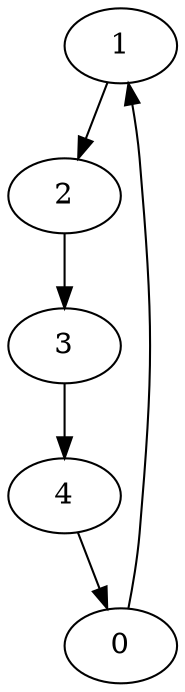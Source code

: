 digraph {
    1;
    4;
    0;
    3;
    2;
    1 -> 2;
    0 -> 1;
    4 -> 0;
    2 -> 3;
    3 -> 4;
}